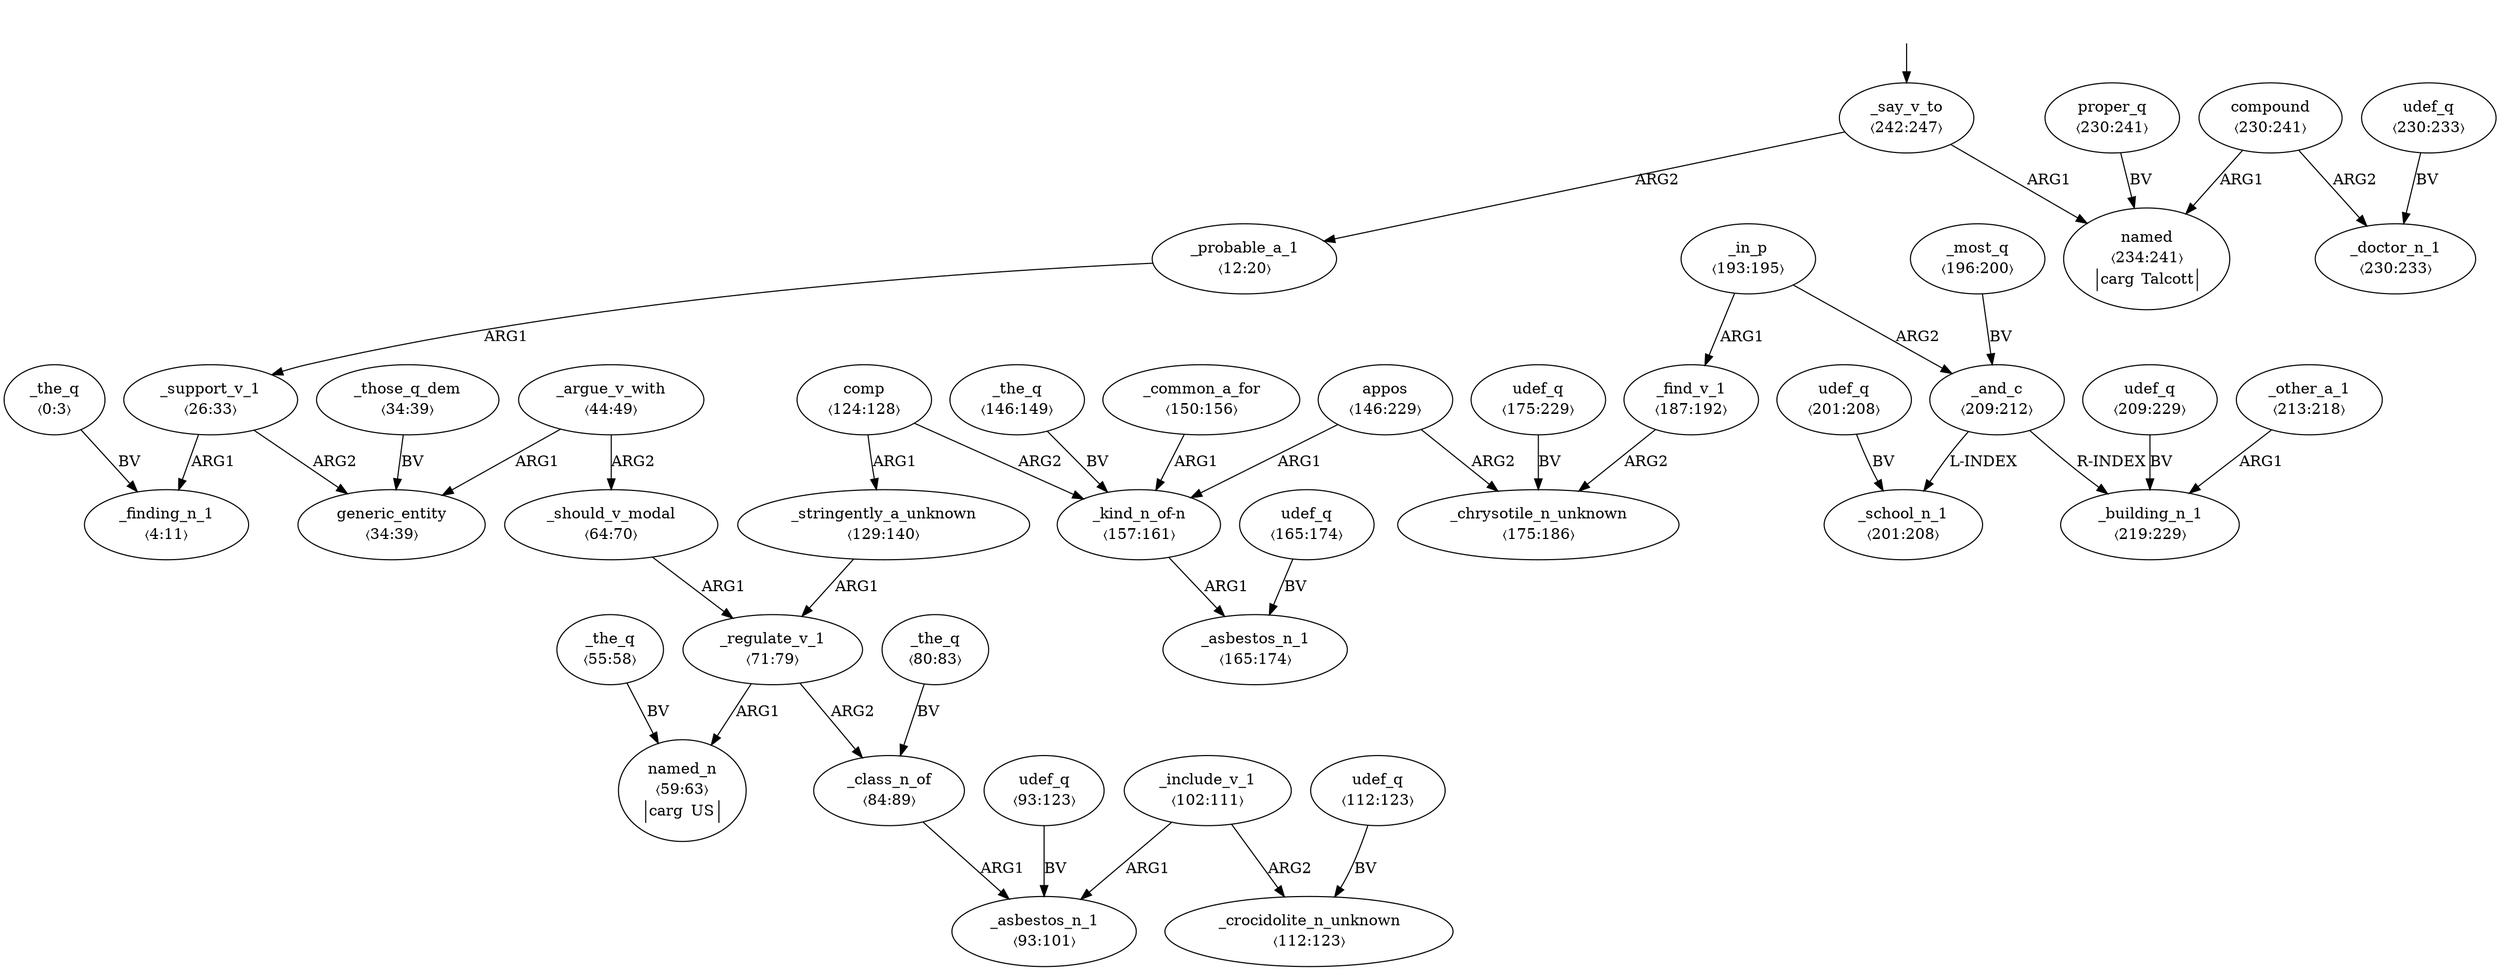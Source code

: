 digraph "20003019" {
  top [ style=invis ];
  top -> 42;
  0 [ label=<<table align="center" border="0" cellspacing="0"><tr><td colspan="2">_the_q</td></tr><tr><td colspan="2">〈0:3〉</td></tr></table>> ];
  1 [ label=<<table align="center" border="0" cellspacing="0"><tr><td colspan="2">_finding_n_1</td></tr><tr><td colspan="2">〈4:11〉</td></tr></table>> ];
  2 [ label=<<table align="center" border="0" cellspacing="0"><tr><td colspan="2">_probable_a_1</td></tr><tr><td colspan="2">〈12:20〉</td></tr></table>> ];
  3 [ label=<<table align="center" border="0" cellspacing="0"><tr><td colspan="2">_support_v_1</td></tr><tr><td colspan="2">〈26:33〉</td></tr></table>> ];
  4 [ label=<<table align="center" border="0" cellspacing="0"><tr><td colspan="2">generic_entity</td></tr><tr><td colspan="2">〈34:39〉</td></tr></table>> ];
  5 [ label=<<table align="center" border="0" cellspacing="0"><tr><td colspan="2">_those_q_dem</td></tr><tr><td colspan="2">〈34:39〉</td></tr></table>> ];
  6 [ label=<<table align="center" border="0" cellspacing="0"><tr><td colspan="2">_argue_v_with</td></tr><tr><td colspan="2">〈44:49〉</td></tr></table>> ];
  7 [ label=<<table align="center" border="0" cellspacing="0"><tr><td colspan="2">_the_q</td></tr><tr><td colspan="2">〈55:58〉</td></tr></table>> ];
  8 [ label=<<table align="center" border="0" cellspacing="0"><tr><td colspan="2">named_n</td></tr><tr><td colspan="2">〈59:63〉</td></tr><tr><td sides="l" border="1" align="left">carg</td><td sides="r" border="1" align="left">US</td></tr></table>> ];
  9 [ label=<<table align="center" border="0" cellspacing="0"><tr><td colspan="2">_should_v_modal</td></tr><tr><td colspan="2">〈64:70〉</td></tr></table>> ];
  10 [ label=<<table align="center" border="0" cellspacing="0"><tr><td colspan="2">_regulate_v_1</td></tr><tr><td colspan="2">〈71:79〉</td></tr></table>> ];
  11 [ label=<<table align="center" border="0" cellspacing="0"><tr><td colspan="2">_the_q</td></tr><tr><td colspan="2">〈80:83〉</td></tr></table>> ];
  12 [ label=<<table align="center" border="0" cellspacing="0"><tr><td colspan="2">_class_n_of</td></tr><tr><td colspan="2">〈84:89〉</td></tr></table>> ];
  13 [ label=<<table align="center" border="0" cellspacing="0"><tr><td colspan="2">udef_q</td></tr><tr><td colspan="2">〈93:123〉</td></tr></table>> ];
  14 [ label=<<table align="center" border="0" cellspacing="0"><tr><td colspan="2">_asbestos_n_1</td></tr><tr><td colspan="2">〈93:101〉</td></tr></table>> ];
  15 [ label=<<table align="center" border="0" cellspacing="0"><tr><td colspan="2">_include_v_1</td></tr><tr><td colspan="2">〈102:111〉</td></tr></table>> ];
  16 [ label=<<table align="center" border="0" cellspacing="0"><tr><td colspan="2">udef_q</td></tr><tr><td colspan="2">〈112:123〉</td></tr></table>> ];
  17 [ label=<<table align="center" border="0" cellspacing="0"><tr><td colspan="2">_crocidolite_n_unknown</td></tr><tr><td colspan="2">〈112:123〉</td></tr></table>> ];
  18 [ label=<<table align="center" border="0" cellspacing="0"><tr><td colspan="2">comp</td></tr><tr><td colspan="2">〈124:128〉</td></tr></table>> ];
  19 [ label=<<table align="center" border="0" cellspacing="0"><tr><td colspan="2">_stringently_a_unknown</td></tr><tr><td colspan="2">〈129:140〉</td></tr></table>> ];
  20 [ label=<<table align="center" border="0" cellspacing="0"><tr><td colspan="2">appos</td></tr><tr><td colspan="2">〈146:229〉</td></tr></table>> ];
  21 [ label=<<table align="center" border="0" cellspacing="0"><tr><td colspan="2">_the_q</td></tr><tr><td colspan="2">〈146:149〉</td></tr></table>> ];
  22 [ label=<<table align="center" border="0" cellspacing="0"><tr><td colspan="2">_common_a_for</td></tr><tr><td colspan="2">〈150:156〉</td></tr></table>> ];
  23 [ label=<<table align="center" border="0" cellspacing="0"><tr><td colspan="2">_kind_n_of-n</td></tr><tr><td colspan="2">〈157:161〉</td></tr></table>> ];
  24 [ label=<<table align="center" border="0" cellspacing="0"><tr><td colspan="2">udef_q</td></tr><tr><td colspan="2">〈165:174〉</td></tr></table>> ];
  25 [ label=<<table align="center" border="0" cellspacing="0"><tr><td colspan="2">_asbestos_n_1</td></tr><tr><td colspan="2">〈165:174〉</td></tr></table>> ];
  26 [ label=<<table align="center" border="0" cellspacing="0"><tr><td colspan="2">udef_q</td></tr><tr><td colspan="2">〈175:229〉</td></tr></table>> ];
  27 [ label=<<table align="center" border="0" cellspacing="0"><tr><td colspan="2">_chrysotile_n_unknown</td></tr><tr><td colspan="2">〈175:186〉</td></tr></table>> ];
  28 [ label=<<table align="center" border="0" cellspacing="0"><tr><td colspan="2">_find_v_1</td></tr><tr><td colspan="2">〈187:192〉</td></tr></table>> ];
  29 [ label=<<table align="center" border="0" cellspacing="0"><tr><td colspan="2">_in_p</td></tr><tr><td colspan="2">〈193:195〉</td></tr></table>> ];
  30 [ label=<<table align="center" border="0" cellspacing="0"><tr><td colspan="2">_most_q</td></tr><tr><td colspan="2">〈196:200〉</td></tr></table>> ];
  31 [ label=<<table align="center" border="0" cellspacing="0"><tr><td colspan="2">udef_q</td></tr><tr><td colspan="2">〈201:208〉</td></tr></table>> ];
  32 [ label=<<table align="center" border="0" cellspacing="0"><tr><td colspan="2">_school_n_1</td></tr><tr><td colspan="2">〈201:208〉</td></tr></table>> ];
  33 [ label=<<table align="center" border="0" cellspacing="0"><tr><td colspan="2">udef_q</td></tr><tr><td colspan="2">〈209:229〉</td></tr></table>> ];
  34 [ label=<<table align="center" border="0" cellspacing="0"><tr><td colspan="2">_and_c</td></tr><tr><td colspan="2">〈209:212〉</td></tr></table>> ];
  35 [ label=<<table align="center" border="0" cellspacing="0"><tr><td colspan="2">_other_a_1</td></tr><tr><td colspan="2">〈213:218〉</td></tr></table>> ];
  36 [ label=<<table align="center" border="0" cellspacing="0"><tr><td colspan="2">_building_n_1</td></tr><tr><td colspan="2">〈219:229〉</td></tr></table>> ];
  37 [ label=<<table align="center" border="0" cellspacing="0"><tr><td colspan="2">proper_q</td></tr><tr><td colspan="2">〈230:241〉</td></tr></table>> ];
  38 [ label=<<table align="center" border="0" cellspacing="0"><tr><td colspan="2">compound</td></tr><tr><td colspan="2">〈230:241〉</td></tr></table>> ];
  39 [ label=<<table align="center" border="0" cellspacing="0"><tr><td colspan="2">udef_q</td></tr><tr><td colspan="2">〈230:233〉</td></tr></table>> ];
  40 [ label=<<table align="center" border="0" cellspacing="0"><tr><td colspan="2">_doctor_n_1</td></tr><tr><td colspan="2">〈230:233〉</td></tr></table>> ];
  41 [ label=<<table align="center" border="0" cellspacing="0"><tr><td colspan="2">named</td></tr><tr><td colspan="2">〈234:241〉</td></tr><tr><td sides="l" border="1" align="left">carg</td><td sides="r" border="1" align="left">Talcott</td></tr></table>> ];
  42 [ label=<<table align="center" border="0" cellspacing="0"><tr><td colspan="2">_say_v_to</td></tr><tr><td colspan="2">〈242:247〉</td></tr></table>> ];
  29 -> 34 [ label="ARG2" ];
  16 -> 17 [ label="BV" ];
  3 -> 4 [ label="ARG2" ];
  29 -> 28 [ label="ARG1" ];
  24 -> 25 [ label="BV" ];
  37 -> 41 [ label="BV" ];
  6 -> 9 [ label="ARG2" ];
  15 -> 14 [ label="ARG1" ];
  18 -> 23 [ label="ARG2" ];
  23 -> 25 [ label="ARG1" ];
  22 -> 23 [ label="ARG1" ];
  31 -> 32 [ label="BV" ];
  34 -> 32 [ label="L-INDEX" ];
  5 -> 4 [ label="BV" ];
  28 -> 27 [ label="ARG2" ];
  2 -> 3 [ label="ARG1" ];
  15 -> 17 [ label="ARG2" ];
  12 -> 14 [ label="ARG1" ];
  38 -> 41 [ label="ARG1" ];
  0 -> 1 [ label="BV" ];
  21 -> 23 [ label="BV" ];
  33 -> 36 [ label="BV" ];
  35 -> 36 [ label="ARG1" ];
  10 -> 8 [ label="ARG1" ];
  18 -> 19 [ label="ARG1" ];
  26 -> 27 [ label="BV" ];
  7 -> 8 [ label="BV" ];
  11 -> 12 [ label="BV" ];
  39 -> 40 [ label="BV" ];
  13 -> 14 [ label="BV" ];
  42 -> 2 [ label="ARG2" ];
  3 -> 1 [ label="ARG1" ];
  6 -> 4 [ label="ARG1" ];
  20 -> 23 [ label="ARG1" ];
  20 -> 27 [ label="ARG2" ];
  10 -> 12 [ label="ARG2" ];
  30 -> 34 [ label="BV" ];
  19 -> 10 [ label="ARG1" ];
  34 -> 36 [ label="R-INDEX" ];
  38 -> 40 [ label="ARG2" ];
  42 -> 41 [ label="ARG1" ];
  9 -> 10 [ label="ARG1" ];
}

